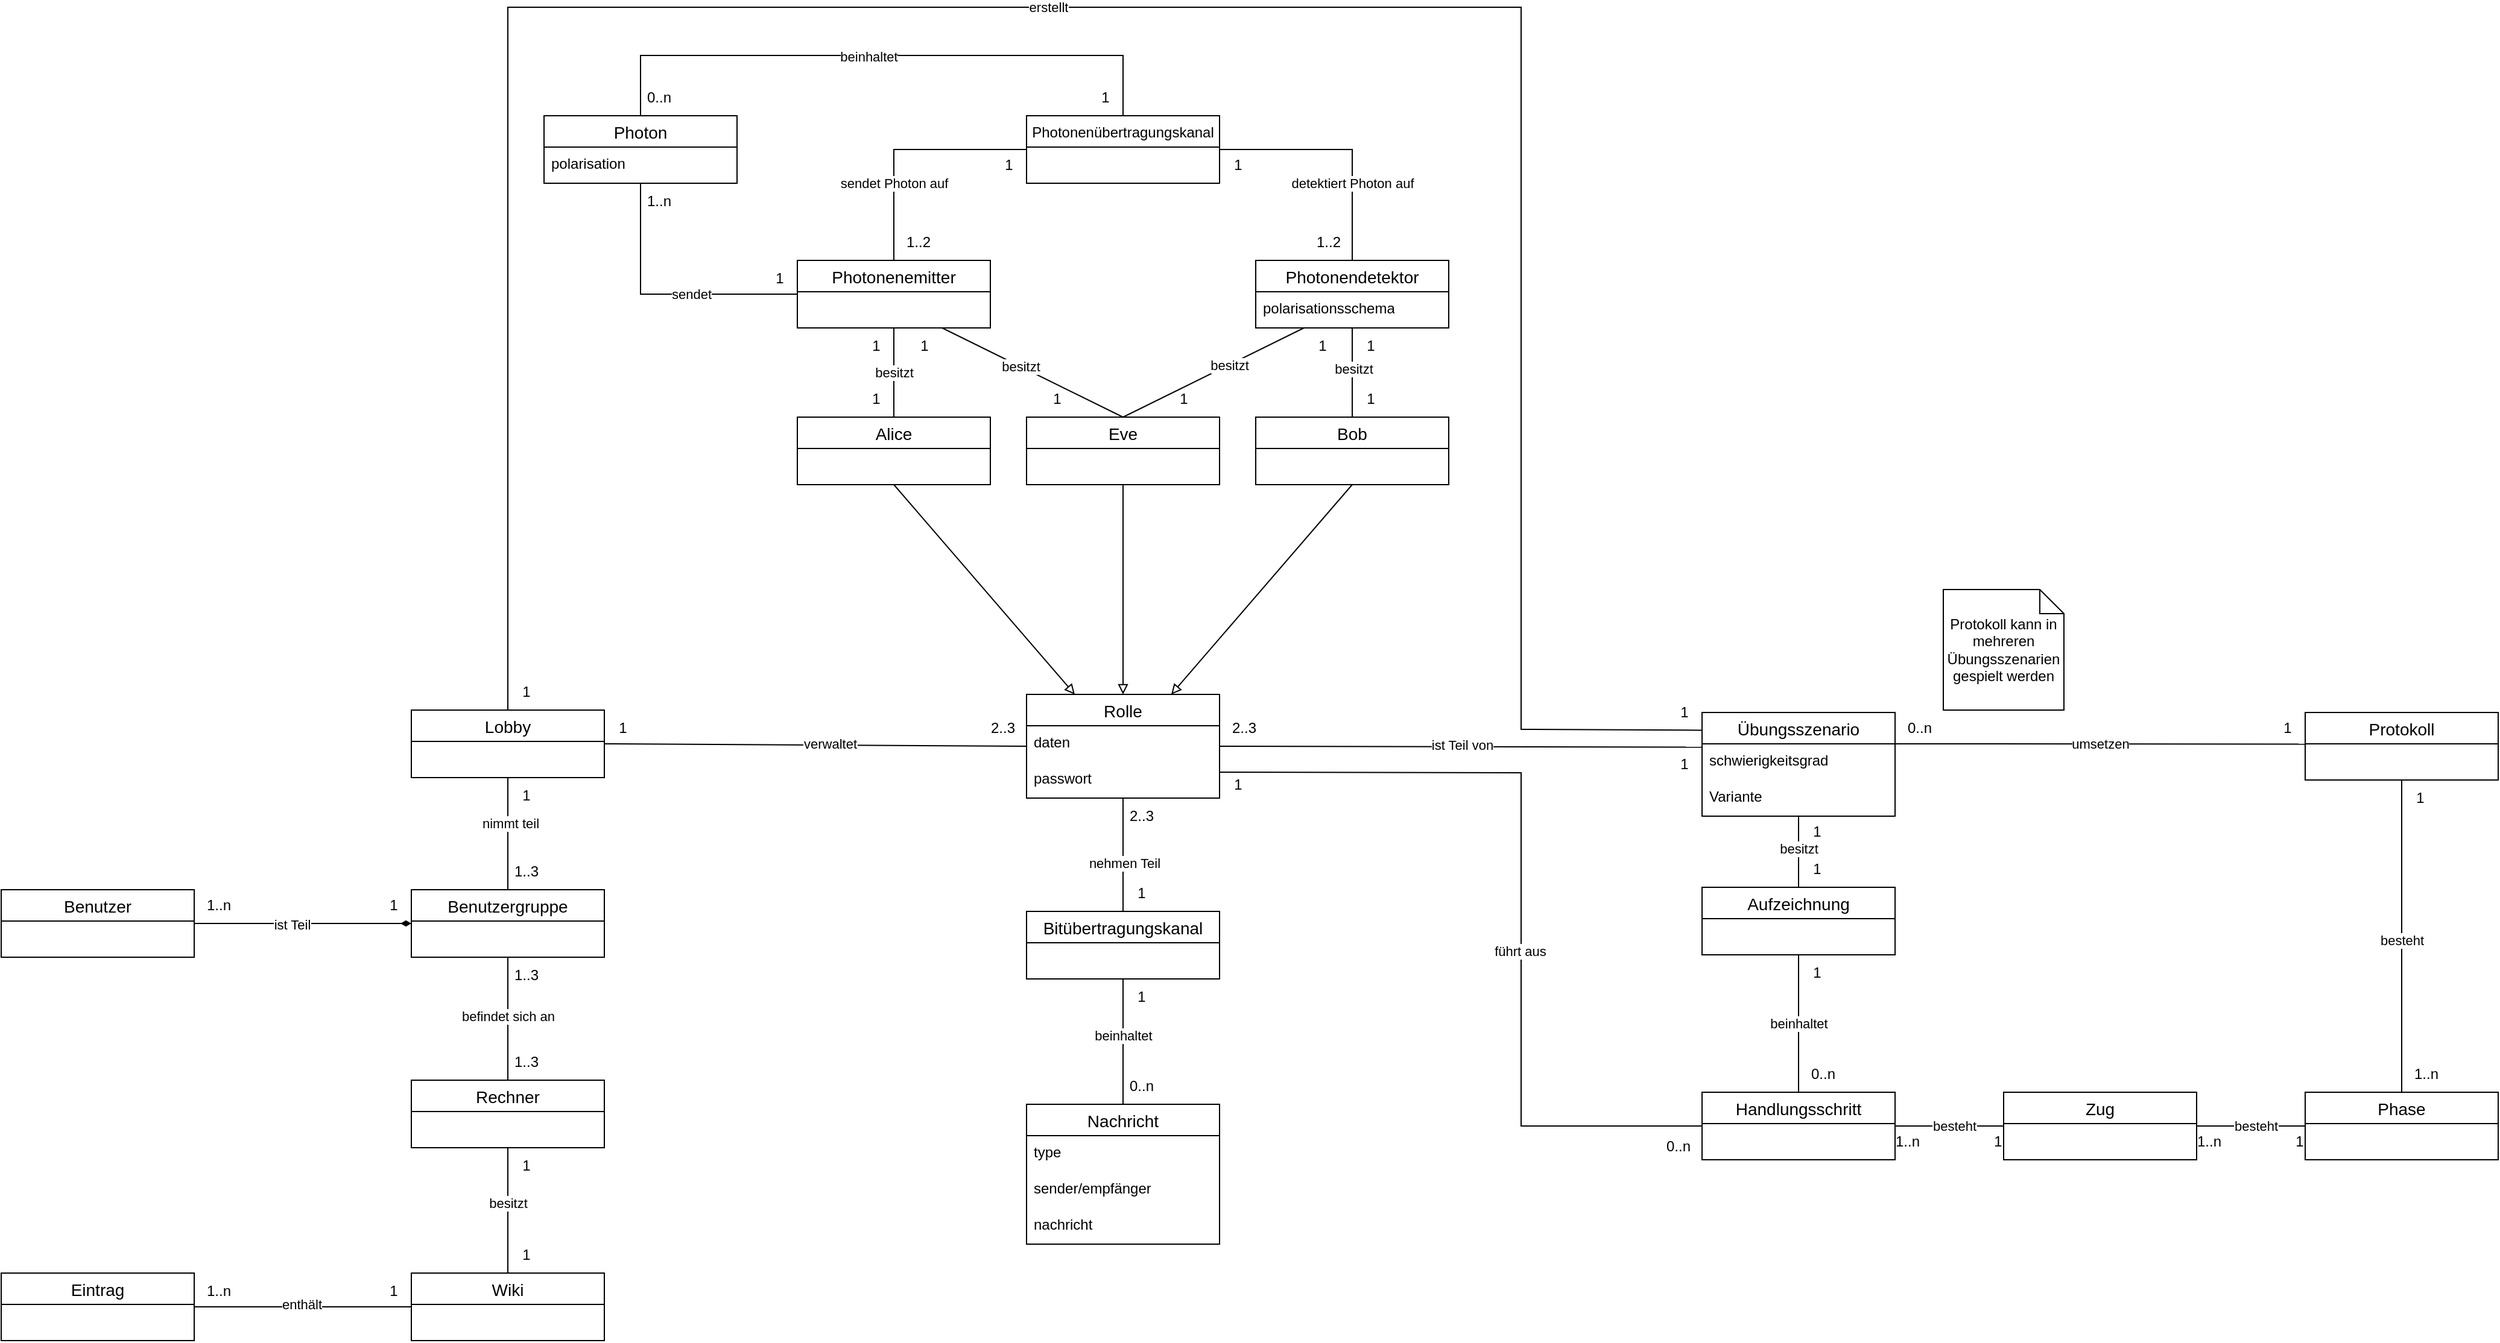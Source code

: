 <mxfile version="19.0.3" type="device"><diagram id="R2lEEEUBdFMjLlhIrx00" name="Page-1"><mxGraphModel dx="2881" dy="3424" grid="1" gridSize="10" guides="1" tooltips="1" connect="1" arrows="1" fold="1" page="1" pageScale="1" pageWidth="850" pageHeight="1100" math="0" shadow="0" extFonts="Permanent Marker^https://fonts.googleapis.com/css?family=Permanent+Marker"><root><mxCell id="0"/><mxCell id="1" parent="0"/><mxCell id="GPX1KlVqUzvG2VyEKRZV-11" value="Photonenübertragungskanal" style="swimlane;fontStyle=0;childLayout=stackLayout;horizontal=1;startSize=26;horizontalStack=0;resizeParent=1;resizeParentMax=0;resizeLast=0;collapsible=1;marginBottom=0;align=center;fontSize=12;" parent="1" vertex="1"><mxGeometry x="790" y="-1580" width="160" height="56" as="geometry"/></mxCell><mxCell id="GPX1KlVqUzvG2VyEKRZV-12" value="Photon" style="swimlane;fontStyle=0;childLayout=stackLayout;horizontal=1;startSize=26;horizontalStack=0;resizeParent=1;resizeParentMax=0;resizeLast=0;collapsible=1;marginBottom=0;align=center;fontSize=14;" parent="1" vertex="1"><mxGeometry x="390" y="-1580" width="160" height="56" as="geometry"/></mxCell><mxCell id="GPX1KlVqUzvG2VyEKRZV-13" value="polarisation" style="text;strokeColor=none;fillColor=none;spacingLeft=4;spacingRight=4;overflow=hidden;rotatable=0;points=[[0,0.5],[1,0.5]];portConstraint=eastwest;fontSize=12;whiteSpace=wrap;html=1;" parent="GPX1KlVqUzvG2VyEKRZV-12" vertex="1"><mxGeometry y="26" width="160" height="30" as="geometry"/></mxCell><mxCell id="GPX1KlVqUzvG2VyEKRZV-14" value="Photonendetektor" style="swimlane;fontStyle=0;childLayout=stackLayout;horizontal=1;startSize=26;horizontalStack=0;resizeParent=1;resizeParentMax=0;resizeLast=0;collapsible=1;marginBottom=0;align=center;fontSize=14;" parent="1" vertex="1"><mxGeometry x="980" y="-1460" width="160" height="56" as="geometry"/></mxCell><mxCell id="GPX1KlVqUzvG2VyEKRZV-15" value="polarisationsschema" style="text;strokeColor=none;fillColor=none;spacingLeft=4;spacingRight=4;overflow=hidden;rotatable=0;points=[[0,0.5],[1,0.5]];portConstraint=eastwest;fontSize=12;whiteSpace=wrap;html=1;" parent="GPX1KlVqUzvG2VyEKRZV-14" vertex="1"><mxGeometry y="26" width="160" height="30" as="geometry"/></mxCell><mxCell id="GPX1KlVqUzvG2VyEKRZV-16" value="Bitübertragungskanal" style="swimlane;fontStyle=0;childLayout=stackLayout;horizontal=1;startSize=26;horizontalStack=0;resizeParent=1;resizeParentMax=0;resizeLast=0;collapsible=1;marginBottom=0;align=center;fontSize=14;" parent="1" vertex="1"><mxGeometry x="790" y="-920" width="160" height="56" as="geometry"/></mxCell><mxCell id="GPX1KlVqUzvG2VyEKRZV-18" value="Photonenemitter" style="swimlane;fontStyle=0;childLayout=stackLayout;horizontal=1;startSize=26;horizontalStack=0;resizeParent=1;resizeParentMax=0;resizeLast=0;collapsible=1;marginBottom=0;align=center;fontSize=14;" parent="1" vertex="1"><mxGeometry x="600" y="-1460" width="160" height="56" as="geometry"/></mxCell><mxCell id="GPX1KlVqUzvG2VyEKRZV-24" value="Rolle" style="swimlane;fontStyle=0;childLayout=stackLayout;horizontal=1;startSize=26;horizontalStack=0;resizeParent=1;resizeParentMax=0;resizeLast=0;collapsible=1;marginBottom=0;align=center;fontSize=14;" parent="1" vertex="1"><mxGeometry x="790" y="-1100" width="160" height="86" as="geometry"/></mxCell><mxCell id="GPX1KlVqUzvG2VyEKRZV-25" value="daten" style="text;strokeColor=none;fillColor=none;spacingLeft=4;spacingRight=4;overflow=hidden;rotatable=0;points=[[0,0.5],[1,0.5]];portConstraint=eastwest;fontSize=12;whiteSpace=wrap;html=1;align=left;" parent="GPX1KlVqUzvG2VyEKRZV-24" vertex="1"><mxGeometry y="26" width="160" height="30" as="geometry"/></mxCell><mxCell id="GPX1KlVqUzvG2VyEKRZV-26" value="passwort" style="text;strokeColor=none;fillColor=none;spacingLeft=4;spacingRight=4;overflow=hidden;rotatable=0;points=[[0,0.5],[1,0.5]];portConstraint=eastwest;fontSize=12;whiteSpace=wrap;html=1;align=left;" parent="GPX1KlVqUzvG2VyEKRZV-24" vertex="1"><mxGeometry y="56" width="160" height="30" as="geometry"/></mxCell><mxCell id="GPX1KlVqUzvG2VyEKRZV-28" value="Bob" style="swimlane;fontStyle=0;childLayout=stackLayout;horizontal=1;startSize=26;horizontalStack=0;resizeParent=1;resizeParentMax=0;resizeLast=0;collapsible=1;marginBottom=0;align=center;fontSize=14;" parent="1" vertex="1"><mxGeometry x="980" y="-1330" width="160" height="56" as="geometry"/></mxCell><mxCell id="GPX1KlVqUzvG2VyEKRZV-29" value="Eve" style="swimlane;fontStyle=0;childLayout=stackLayout;horizontal=1;startSize=26;horizontalStack=0;resizeParent=1;resizeParentMax=0;resizeLast=0;collapsible=1;marginBottom=0;align=center;fontSize=14;" parent="1" vertex="1"><mxGeometry x="790" y="-1330" width="160" height="56" as="geometry"/></mxCell><mxCell id="GPX1KlVqUzvG2VyEKRZV-30" value="Alice" style="swimlane;fontStyle=0;childLayout=stackLayout;horizontal=1;startSize=26;horizontalStack=0;resizeParent=1;resizeParentMax=0;resizeLast=0;collapsible=1;marginBottom=0;align=center;fontSize=14;" parent="1" vertex="1"><mxGeometry x="600" y="-1330" width="160" height="56" as="geometry"/></mxCell><mxCell id="GPX1KlVqUzvG2VyEKRZV-35" value="" style="endArrow=block;html=1;rounded=0;exitX=0.5;exitY=1;exitDx=0;exitDy=0;endFill=0;entryX=0.25;entryY=0;entryDx=0;entryDy=0;" parent="1" source="GPX1KlVqUzvG2VyEKRZV-30" target="GPX1KlVqUzvG2VyEKRZV-24" edge="1"><mxGeometry width="50" height="50" relative="1" as="geometry"><mxPoint x="1120" y="-1180" as="sourcePoint"/><mxPoint x="1170" y="-1230" as="targetPoint"/></mxGeometry></mxCell><mxCell id="GPX1KlVqUzvG2VyEKRZV-37" value="" style="endArrow=block;html=1;rounded=0;exitX=0.5;exitY=1;exitDx=0;exitDy=0;endFill=0;entryX=0.5;entryY=0;entryDx=0;entryDy=0;" parent="1" source="GPX1KlVqUzvG2VyEKRZV-29" target="GPX1KlVqUzvG2VyEKRZV-24" edge="1"><mxGeometry width="50" height="50" relative="1" as="geometry"><mxPoint x="710" y="-1264" as="sourcePoint"/><mxPoint x="880" y="-1150" as="targetPoint"/></mxGeometry></mxCell><mxCell id="GPX1KlVqUzvG2VyEKRZV-38" value="" style="endArrow=block;html=1;rounded=0;exitX=0.5;exitY=1;exitDx=0;exitDy=0;endFill=0;entryX=0.75;entryY=0;entryDx=0;entryDy=0;" parent="1" source="GPX1KlVqUzvG2VyEKRZV-28" target="GPX1KlVqUzvG2VyEKRZV-24" edge="1"><mxGeometry width="50" height="50" relative="1" as="geometry"><mxPoint x="880" y="-1264" as="sourcePoint"/><mxPoint x="880" y="-1150" as="targetPoint"/></mxGeometry></mxCell><mxCell id="GPX1KlVqUzvG2VyEKRZV-39" value="besitzt" style="endArrow=none;html=1;rounded=0;exitX=0.5;exitY=0;exitDx=0;exitDy=0;entryX=0.5;entryY=1;entryDx=0;entryDy=0;" parent="1" source="GPX1KlVqUzvG2VyEKRZV-30" target="GPX1KlVqUzvG2VyEKRZV-18" edge="1"><mxGeometry width="50" height="50" relative="1" as="geometry"><mxPoint x="930" y="-1340" as="sourcePoint"/><mxPoint x="980" y="-1390" as="targetPoint"/></mxGeometry></mxCell><mxCell id="GPX1KlVqUzvG2VyEKRZV-40" value="" style="endArrow=none;html=1;rounded=0;exitX=0.5;exitY=0;exitDx=0;exitDy=0;entryX=0.75;entryY=1;entryDx=0;entryDy=0;" parent="1" source="GPX1KlVqUzvG2VyEKRZV-29" target="GPX1KlVqUzvG2VyEKRZV-18" edge="1"><mxGeometry width="50" height="50" relative="1" as="geometry"><mxPoint x="930" y="-1340" as="sourcePoint"/><mxPoint x="980" y="-1390" as="targetPoint"/></mxGeometry></mxCell><mxCell id="ksc56Fep-IioeLBklwjt-76" value="besitzt" style="edgeLabel;html=1;align=center;verticalAlign=middle;resizable=0;points=[];" parent="GPX1KlVqUzvG2VyEKRZV-40" vertex="1" connectable="0"><mxGeometry x="0.134" relative="1" as="geometry"><mxPoint as="offset"/></mxGeometry></mxCell><mxCell id="GPX1KlVqUzvG2VyEKRZV-41" value="" style="endArrow=none;html=1;rounded=0;exitX=0.5;exitY=0;exitDx=0;exitDy=0;entryX=0.25;entryY=1;entryDx=0;entryDy=0;" parent="1" source="GPX1KlVqUzvG2VyEKRZV-29" target="GPX1KlVqUzvG2VyEKRZV-14" edge="1"><mxGeometry width="50" height="50" relative="1" as="geometry"><mxPoint x="930" y="-1340" as="sourcePoint"/><mxPoint x="1020" y="-1370" as="targetPoint"/></mxGeometry></mxCell><mxCell id="ksc56Fep-IioeLBklwjt-77" value="besitzt" style="edgeLabel;html=1;align=center;verticalAlign=middle;resizable=0;points=[];" parent="GPX1KlVqUzvG2VyEKRZV-41" vertex="1" connectable="0"><mxGeometry x="0.165" relative="1" as="geometry"><mxPoint as="offset"/></mxGeometry></mxCell><mxCell id="GPX1KlVqUzvG2VyEKRZV-42" value="" style="endArrow=none;html=1;rounded=0;exitX=0.5;exitY=0;exitDx=0;exitDy=0;entryX=0.5;entryY=1;entryDx=0;entryDy=0;" parent="1" source="GPX1KlVqUzvG2VyEKRZV-28" target="GPX1KlVqUzvG2VyEKRZV-14" edge="1"><mxGeometry width="50" height="50" relative="1" as="geometry"><mxPoint x="1050" y="-1350" as="sourcePoint"/><mxPoint x="1080" y="-1380" as="targetPoint"/></mxGeometry></mxCell><mxCell id="ksc56Fep-IioeLBklwjt-78" value="besitzt" style="edgeLabel;html=1;align=center;verticalAlign=middle;resizable=0;points=[];" parent="GPX1KlVqUzvG2VyEKRZV-42" vertex="1" connectable="0"><mxGeometry x="0.095" y="-1" relative="1" as="geometry"><mxPoint as="offset"/></mxGeometry></mxCell><mxCell id="GPX1KlVqUzvG2VyEKRZV-43" value="Übungsszenario" style="swimlane;fontStyle=0;childLayout=stackLayout;horizontal=1;startSize=26;horizontalStack=0;resizeParent=1;resizeParentMax=0;resizeLast=0;collapsible=1;marginBottom=0;align=center;fontSize=14;" parent="1" vertex="1"><mxGeometry x="1350" y="-1085" width="160" height="86" as="geometry"/></mxCell><mxCell id="GPX1KlVqUzvG2VyEKRZV-44" value="schwierigkeitsgrad" style="text;strokeColor=none;fillColor=none;spacingLeft=4;spacingRight=4;overflow=hidden;rotatable=0;points=[[0,0.5],[1,0.5]];portConstraint=eastwest;fontSize=12;whiteSpace=wrap;html=1;" parent="GPX1KlVqUzvG2VyEKRZV-43" vertex="1"><mxGeometry y="26" width="160" height="30" as="geometry"/></mxCell><mxCell id="cgzdNqsMe_uLv-cMSdfN-3" value="Variante" style="text;strokeColor=none;fillColor=none;spacingLeft=4;spacingRight=4;overflow=hidden;rotatable=0;points=[[0,0.5],[1,0.5]];portConstraint=eastwest;fontSize=12;whiteSpace=wrap;html=1;" vertex="1" parent="GPX1KlVqUzvG2VyEKRZV-43"><mxGeometry y="56" width="160" height="30" as="geometry"/></mxCell><mxCell id="GPX1KlVqUzvG2VyEKRZV-45" value="" style="endArrow=none;html=1;rounded=0;exitX=1;exitY=0.5;exitDx=0;exitDy=0;entryX=1.007;entryY=0.027;entryDx=0;entryDy=0;entryPerimeter=0;" parent="1" source="GPX1KlVqUzvG2VyEKRZV-24" target="ksc56Fep-IioeLBklwjt-42" edge="1"><mxGeometry width="50" height="50" relative="1" as="geometry"><mxPoint x="1010" y="-1080" as="sourcePoint"/><mxPoint x="1310" y="-1050" as="targetPoint"/></mxGeometry></mxCell><mxCell id="GPX1KlVqUzvG2VyEKRZV-125" value="ist Teil von" style="edgeLabel;html=1;align=center;verticalAlign=middle;resizable=0;points=[];" parent="GPX1KlVqUzvG2VyEKRZV-45" vertex="1" connectable="0"><mxGeometry x="-0.032" relative="1" as="geometry"><mxPoint x="7" y="-2" as="offset"/></mxGeometry></mxCell><mxCell id="GPX1KlVqUzvG2VyEKRZV-50" value="" style="endArrow=none;html=1;rounded=0;exitX=0.5;exitY=0;exitDx=0;exitDy=0;entryX=0;entryY=0.5;entryDx=0;entryDy=0;" parent="1" source="GPX1KlVqUzvG2VyEKRZV-18" target="GPX1KlVqUzvG2VyEKRZV-11" edge="1"><mxGeometry width="50" height="50" relative="1" as="geometry"><mxPoint x="990" y="-1360" as="sourcePoint"/><mxPoint x="1040" y="-1410" as="targetPoint"/><Array as="points"><mxPoint x="680" y="-1552"/></Array></mxGeometry></mxCell><mxCell id="GPX1KlVqUzvG2VyEKRZV-116" value="sendet Photon auf" style="edgeLabel;html=1;align=center;verticalAlign=middle;resizable=0;points=[];" parent="GPX1KlVqUzvG2VyEKRZV-50" vertex="1" connectable="0"><mxGeometry x="-0.198" y="1" relative="1" as="geometry"><mxPoint x="1" y="17" as="offset"/></mxGeometry></mxCell><mxCell id="GPX1KlVqUzvG2VyEKRZV-51" value="" style="endArrow=none;html=1;rounded=0;exitX=0.5;exitY=0;exitDx=0;exitDy=0;entryX=1;entryY=0.5;entryDx=0;entryDy=0;" parent="1" source="GPX1KlVqUzvG2VyEKRZV-14" target="GPX1KlVqUzvG2VyEKRZV-11" edge="1"><mxGeometry width="50" height="50" relative="1" as="geometry"><mxPoint x="990" y="-1360" as="sourcePoint"/><mxPoint x="1040" y="-1410" as="targetPoint"/><Array as="points"><mxPoint x="1060" y="-1552"/></Array></mxGeometry></mxCell><mxCell id="GPX1KlVqUzvG2VyEKRZV-117" value="detektiert Photon&amp;nbsp;auf" style="edgeLabel;html=1;align=center;verticalAlign=middle;resizable=0;points=[];" parent="GPX1KlVqUzvG2VyEKRZV-51" vertex="1" connectable="0"><mxGeometry x="-0.366" y="1" relative="1" as="geometry"><mxPoint x="1" as="offset"/></mxGeometry></mxCell><mxCell id="GPX1KlVqUzvG2VyEKRZV-52" value="" style="endArrow=none;html=1;rounded=0;exitX=0;exitY=0.5;exitDx=0;exitDy=0;entryX=0.5;entryY=1;entryDx=0;entryDy=0;" parent="1" source="GPX1KlVqUzvG2VyEKRZV-18" target="GPX1KlVqUzvG2VyEKRZV-12" edge="1"><mxGeometry width="50" height="50" relative="1" as="geometry"><mxPoint x="990" y="-1570" as="sourcePoint"/><mxPoint x="1040" y="-1620" as="targetPoint"/><Array as="points"><mxPoint x="470" y="-1432"/></Array></mxGeometry></mxCell><mxCell id="GPX1KlVqUzvG2VyEKRZV-124" value="sendet" style="edgeLabel;html=1;align=center;verticalAlign=middle;resizable=0;points=[];" parent="GPX1KlVqUzvG2VyEKRZV-52" vertex="1" connectable="0"><mxGeometry x="-0.207" relative="1" as="geometry"><mxPoint as="offset"/></mxGeometry></mxCell><mxCell id="GPX1KlVqUzvG2VyEKRZV-53" value="" style="endArrow=none;html=1;rounded=0;exitX=0.5;exitY=0;exitDx=0;exitDy=0;entryX=0.5;entryY=1;entryDx=0;entryDy=0;" parent="1" source="GPX1KlVqUzvG2VyEKRZV-16" target="GPX1KlVqUzvG2VyEKRZV-24" edge="1"><mxGeometry width="50" height="50" relative="1" as="geometry"><mxPoint x="1040" y="-1030" as="sourcePoint"/><mxPoint x="890" y="-980" as="targetPoint"/></mxGeometry></mxCell><mxCell id="GPX1KlVqUzvG2VyEKRZV-99" value="nehmen Teil" style="edgeLabel;html=1;align=center;verticalAlign=middle;resizable=0;points=[];" parent="GPX1KlVqUzvG2VyEKRZV-53" vertex="1" connectable="0"><mxGeometry x="-0.14" y="-1" relative="1" as="geometry"><mxPoint as="offset"/></mxGeometry></mxCell><mxCell id="GPX1KlVqUzvG2VyEKRZV-54" value="Nachricht" style="swimlane;fontStyle=0;childLayout=stackLayout;horizontal=1;startSize=26;horizontalStack=0;resizeParent=1;resizeParentMax=0;resizeLast=0;collapsible=1;marginBottom=0;align=center;fontSize=14;" parent="1" vertex="1"><mxGeometry x="790" y="-760" width="160" height="116" as="geometry"/></mxCell><mxCell id="GPX1KlVqUzvG2VyEKRZV-85" value="type" style="text;strokeColor=none;fillColor=none;spacingLeft=4;spacingRight=4;overflow=hidden;rotatable=0;points=[[0,0.5],[1,0.5]];portConstraint=eastwest;fontSize=12;whiteSpace=wrap;html=1;align=left;" parent="GPX1KlVqUzvG2VyEKRZV-54" vertex="1"><mxGeometry y="26" width="160" height="30" as="geometry"/></mxCell><mxCell id="GPX1KlVqUzvG2VyEKRZV-107" value="sender/empfänger" style="text;strokeColor=none;fillColor=none;spacingLeft=4;spacingRight=4;overflow=hidden;rotatable=0;points=[[0,0.5],[1,0.5]];portConstraint=eastwest;fontSize=12;whiteSpace=wrap;html=1;align=left;" parent="GPX1KlVqUzvG2VyEKRZV-54" vertex="1"><mxGeometry y="56" width="160" height="30" as="geometry"/></mxCell><mxCell id="GPX1KlVqUzvG2VyEKRZV-86" value="nachricht" style="text;strokeColor=none;fillColor=none;spacingLeft=4;spacingRight=4;overflow=hidden;rotatable=0;points=[[0,0.5],[1,0.5]];portConstraint=eastwest;fontSize=12;whiteSpace=wrap;html=1;align=left;" parent="GPX1KlVqUzvG2VyEKRZV-54" vertex="1"><mxGeometry y="86" width="160" height="30" as="geometry"/></mxCell><mxCell id="GPX1KlVqUzvG2VyEKRZV-55" value="" style="endArrow=none;html=1;rounded=0;exitX=0.5;exitY=0;exitDx=0;exitDy=0;entryX=0.5;entryY=1;entryDx=0;entryDy=0;" parent="1" source="GPX1KlVqUzvG2VyEKRZV-54" target="GPX1KlVqUzvG2VyEKRZV-16" edge="1"><mxGeometry width="50" height="50" relative="1" as="geometry"><mxPoint x="1020" y="-1000" as="sourcePoint"/><mxPoint x="1070" y="-1050" as="targetPoint"/></mxGeometry></mxCell><mxCell id="GPX1KlVqUzvG2VyEKRZV-104" value="beinhaltet" style="edgeLabel;html=1;align=center;verticalAlign=middle;resizable=0;points=[];" parent="GPX1KlVqUzvG2VyEKRZV-55" vertex="1" connectable="0"><mxGeometry x="0.096" y="1" relative="1" as="geometry"><mxPoint x="1" as="offset"/></mxGeometry></mxCell><mxCell id="GPX1KlVqUzvG2VyEKRZV-56" value="Rechner" style="swimlane;fontStyle=0;childLayout=stackLayout;horizontal=1;startSize=26;horizontalStack=0;resizeParent=1;resizeParentMax=0;resizeLast=0;collapsible=1;marginBottom=0;align=center;fontSize=14;" parent="1" vertex="1"><mxGeometry x="280" y="-780" width="160" height="56" as="geometry"/></mxCell><mxCell id="GPX1KlVqUzvG2VyEKRZV-57" value="" style="endArrow=none;html=1;rounded=0;exitX=0.5;exitY=0;exitDx=0;exitDy=0;entryX=0.5;entryY=1;entryDx=0;entryDy=0;" parent="1" source="GPX1KlVqUzvG2VyEKRZV-56" target="ksc56Fep-IioeLBklwjt-12" edge="1"><mxGeometry width="50" height="50" relative="1" as="geometry"><mxPoint x="710" y="-1080" as="sourcePoint"/><mxPoint x="570" y="-1061" as="targetPoint"/></mxGeometry></mxCell><mxCell id="GPX1KlVqUzvG2VyEKRZV-90" value="befindet sich an" style="edgeLabel;html=1;align=center;verticalAlign=middle;resizable=0;points=[];" parent="GPX1KlVqUzvG2VyEKRZV-57" vertex="1" connectable="0"><mxGeometry x="-0.306" y="-2" relative="1" as="geometry"><mxPoint x="-2" y="-18" as="offset"/></mxGeometry></mxCell><mxCell id="GPX1KlVqUzvG2VyEKRZV-58" value="Wiki" style="swimlane;fontStyle=0;childLayout=stackLayout;horizontal=1;startSize=26;horizontalStack=0;resizeParent=1;resizeParentMax=0;resizeLast=0;collapsible=1;marginBottom=0;align=center;fontSize=14;" parent="1" vertex="1"><mxGeometry x="280" y="-620" width="160" height="56" as="geometry"/></mxCell><mxCell id="GPX1KlVqUzvG2VyEKRZV-59" value="" style="endArrow=none;html=1;rounded=0;exitX=0.5;exitY=0;exitDx=0;exitDy=0;entryX=0.5;entryY=1;entryDx=0;entryDy=0;" parent="1" source="GPX1KlVqUzvG2VyEKRZV-58" target="GPX1KlVqUzvG2VyEKRZV-56" edge="1"><mxGeometry width="50" height="50" relative="1" as="geometry"><mxPoint x="710" y="-630" as="sourcePoint"/><mxPoint x="760" y="-680" as="targetPoint"/></mxGeometry></mxCell><mxCell id="GPX1KlVqUzvG2VyEKRZV-93" value="besitzt" style="edgeLabel;html=1;align=center;verticalAlign=middle;resizable=0;points=[];" parent="GPX1KlVqUzvG2VyEKRZV-59" vertex="1" connectable="0"><mxGeometry x="0.115" y="-1" relative="1" as="geometry"><mxPoint x="-1" as="offset"/></mxGeometry></mxCell><mxCell id="GPX1KlVqUzvG2VyEKRZV-60" value="Eintrag" style="swimlane;fontStyle=0;childLayout=stackLayout;horizontal=1;startSize=26;horizontalStack=0;resizeParent=1;resizeParentMax=0;resizeLast=0;collapsible=1;marginBottom=0;align=center;fontSize=14;" parent="1" vertex="1"><mxGeometry x="-60" y="-620" width="160" height="56" as="geometry"/></mxCell><mxCell id="GPX1KlVqUzvG2VyEKRZV-61" value="" style="endArrow=none;html=1;rounded=0;exitX=1;exitY=0.5;exitDx=0;exitDy=0;entryX=0;entryY=0.5;entryDx=0;entryDy=0;" parent="1" source="GPX1KlVqUzvG2VyEKRZV-60" target="GPX1KlVqUzvG2VyEKRZV-58" edge="1"><mxGeometry width="50" height="50" relative="1" as="geometry"><mxPoint x="710" y="-770" as="sourcePoint"/><mxPoint x="760" y="-820" as="targetPoint"/></mxGeometry></mxCell><mxCell id="GPX1KlVqUzvG2VyEKRZV-96" value="enthält" style="edgeLabel;html=1;align=center;verticalAlign=middle;resizable=0;points=[];" parent="GPX1KlVqUzvG2VyEKRZV-61" vertex="1" connectable="0"><mxGeometry x="-0.125" y="2" relative="1" as="geometry"><mxPoint x="10" as="offset"/></mxGeometry></mxCell><mxCell id="GPX1KlVqUzvG2VyEKRZV-62" value="Handlungsschritt" style="swimlane;fontStyle=0;childLayout=stackLayout;horizontal=1;startSize=26;horizontalStack=0;resizeParent=1;resizeParentMax=0;resizeLast=0;collapsible=1;marginBottom=0;align=center;fontSize=14;" parent="1" vertex="1"><mxGeometry x="1350" y="-770" width="160" height="56" as="geometry"/></mxCell><mxCell id="GPX1KlVqUzvG2VyEKRZV-63" value="Phase" style="swimlane;fontStyle=0;childLayout=stackLayout;horizontal=1;startSize=26;horizontalStack=0;resizeParent=1;resizeParentMax=0;resizeLast=0;collapsible=1;marginBottom=0;align=center;fontSize=14;" parent="1" vertex="1"><mxGeometry x="1850" y="-770" width="160" height="56" as="geometry"/></mxCell><mxCell id="GPX1KlVqUzvG2VyEKRZV-64" value="" style="endArrow=none;html=1;rounded=0;entryX=0;entryY=0.5;entryDx=0;entryDy=0;exitX=1;exitY=0.5;exitDx=0;exitDy=0;" parent="1" source="-kzUQ8mjugvhLdc6v-UZ-4" target="GPX1KlVqUzvG2VyEKRZV-63" edge="1"><mxGeometry width="50" height="50" relative="1" as="geometry"><mxPoint x="1650" y="-752" as="sourcePoint"/><mxPoint x="1620" y="-890" as="targetPoint"/></mxGeometry></mxCell><mxCell id="GPX1KlVqUzvG2VyEKRZV-156" value="besteht" style="edgeLabel;html=1;align=center;verticalAlign=middle;resizable=0;points=[];" parent="GPX1KlVqUzvG2VyEKRZV-64" vertex="1" connectable="0"><mxGeometry x="-0.137" relative="1" as="geometry"><mxPoint x="10" as="offset"/></mxGeometry></mxCell><mxCell id="GPX1KlVqUzvG2VyEKRZV-65" value="" style="endArrow=none;html=1;rounded=0;exitX=0;exitY=0.5;exitDx=0;exitDy=0;entryX=1;entryY=0.75;entryDx=0;entryDy=0;" parent="1" source="GPX1KlVqUzvG2VyEKRZV-62" target="GPX1KlVqUzvG2VyEKRZV-24" edge="1"><mxGeometry width="50" height="50" relative="1" as="geometry"><mxPoint x="1640" y="-760" as="sourcePoint"/><mxPoint x="1260" y="-980" as="targetPoint"/><Array as="points"><mxPoint x="1200" y="-742"/><mxPoint x="1200" y="-990"/><mxPoint x="1200" y="-1035"/></Array></mxGeometry></mxCell><mxCell id="GPX1KlVqUzvG2VyEKRZV-153" value="führt aus" style="edgeLabel;html=1;align=center;verticalAlign=middle;resizable=0;points=[];" parent="GPX1KlVqUzvG2VyEKRZV-65" vertex="1" connectable="0"><mxGeometry x="-0.147" y="1" relative="1" as="geometry"><mxPoint as="offset"/></mxGeometry></mxCell><mxCell id="GPX1KlVqUzvG2VyEKRZV-68" value="" style="endArrow=none;html=1;rounded=0;exitX=0.5;exitY=0;exitDx=0;exitDy=0;entryX=0.5;entryY=1;entryDx=0;entryDy=0;" parent="1" source="GPX1KlVqUzvG2VyEKRZV-63" target="GPX1KlVqUzvG2VyEKRZV-69" edge="1"><mxGeometry width="50" height="50" relative="1" as="geometry"><mxPoint x="1759.42" y="-430" as="sourcePoint"/><mxPoint x="1809.42" y="-1050" as="targetPoint"/><Array as="points"/></mxGeometry></mxCell><mxCell id="GPX1KlVqUzvG2VyEKRZV-144" value="besteht" style="edgeLabel;html=1;align=center;verticalAlign=middle;resizable=0;points=[];" parent="GPX1KlVqUzvG2VyEKRZV-68" vertex="1" connectable="0"><mxGeometry x="0.132" relative="1" as="geometry"><mxPoint y="20" as="offset"/></mxGeometry></mxCell><mxCell id="GPX1KlVqUzvG2VyEKRZV-69" value="Protokoll" style="swimlane;fontStyle=0;childLayout=stackLayout;horizontal=1;startSize=26;horizontalStack=0;resizeParent=1;resizeParentMax=0;resizeLast=0;collapsible=1;marginBottom=0;align=center;fontSize=14;" parent="1" vertex="1"><mxGeometry x="1850" y="-1085" width="160" height="56" as="geometry"/></mxCell><mxCell id="GPX1KlVqUzvG2VyEKRZV-71" value="Aufzeichnung" style="swimlane;fontStyle=0;childLayout=stackLayout;horizontal=1;startSize=26;horizontalStack=0;resizeParent=1;resizeParentMax=0;resizeLast=0;collapsible=1;marginBottom=0;align=center;fontSize=14;" parent="1" vertex="1"><mxGeometry x="1350" y="-940" width="160" height="56" as="geometry"/></mxCell><mxCell id="GPX1KlVqUzvG2VyEKRZV-77" value="beinhaltet" style="endArrow=none;html=1;rounded=0;exitX=0.5;exitY=0;exitDx=0;exitDy=0;entryX=0.5;entryY=1;entryDx=0;entryDy=0;" parent="1" source="GPX1KlVqUzvG2VyEKRZV-62" target="GPX1KlVqUzvG2VyEKRZV-71" edge="1"><mxGeometry width="50" height="50" relative="1" as="geometry"><mxPoint x="1490" y="-910" as="sourcePoint"/><mxPoint x="1540" y="-960" as="targetPoint"/></mxGeometry></mxCell><mxCell id="GPX1KlVqUzvG2VyEKRZV-78" value="" style="endArrow=none;html=1;rounded=0;exitX=0.5;exitY=0;exitDx=0;exitDy=0;entryX=0.5;entryY=1;entryDx=0;entryDy=0;" parent="1" source="GPX1KlVqUzvG2VyEKRZV-71" target="GPX1KlVqUzvG2VyEKRZV-43" edge="1"><mxGeometry width="50" height="50" relative="1" as="geometry"><mxPoint x="1490" y="-910" as="sourcePoint"/><mxPoint x="1440" y="-1000" as="targetPoint"/></mxGeometry></mxCell><mxCell id="GPX1KlVqUzvG2VyEKRZV-145" value="besitzt" style="edgeLabel;html=1;align=center;verticalAlign=middle;resizable=0;points=[];" parent="GPX1KlVqUzvG2VyEKRZV-78" vertex="1" connectable="0"><mxGeometry x="0.098" y="-2" relative="1" as="geometry"><mxPoint x="-2" as="offset"/></mxGeometry></mxCell><mxCell id="GPX1KlVqUzvG2VyEKRZV-79" value="umsetzen" style="endArrow=none;html=1;rounded=0;entryX=1;entryY=0.941;entryDx=0;entryDy=0;exitX=-0.005;exitY=0.933;exitDx=0;exitDy=0;exitPerimeter=0;entryPerimeter=0;" parent="1" source="ksc56Fep-IioeLBklwjt-49" target="ksc56Fep-IioeLBklwjt-50" edge="1"><mxGeometry width="50" height="50" relative="1" as="geometry"><mxPoint x="1550" y="-1060" as="sourcePoint"/><mxPoint x="1060" y="-1230" as="targetPoint"/></mxGeometry></mxCell><mxCell id="GPX1KlVqUzvG2VyEKRZV-129" value="" style="endArrow=none;html=1;rounded=0;exitX=0.5;exitY=0;exitDx=0;exitDy=0;entryX=0.99;entryY=0.99;entryDx=0;entryDy=0;entryPerimeter=0;" parent="1" source="ksc56Fep-IioeLBklwjt-1" target="ksc56Fep-IioeLBklwjt-33" edge="1"><mxGeometry width="50" height="50" relative="1" as="geometry"><mxPoint x="570" y="-1117" as="sourcePoint"/><mxPoint x="1280" y="-1110" as="targetPoint"/><Array as="points"><mxPoint x="360" y="-1180"/><mxPoint x="360" y="-1670"/><mxPoint x="1200" y="-1670"/><mxPoint x="1200" y="-1071"/></Array></mxGeometry></mxCell><mxCell id="ksc56Fep-IioeLBklwjt-31" value="erstellt" style="edgeLabel;html=1;align=center;verticalAlign=middle;resizable=0;points=[];" parent="GPX1KlVqUzvG2VyEKRZV-129" vertex="1" connectable="0"><mxGeometry x="-0.051" relative="1" as="geometry"><mxPoint as="offset"/></mxGeometry></mxCell><mxCell id="-kzUQ8mjugvhLdc6v-UZ-1" value="1" style="text;html=1;align=center;verticalAlign=middle;resizable=0;points=[];autosize=1;strokeColor=none;fillColor=none;" parent="1" vertex="1"><mxGeometry x="440" y="-1087" width="30" height="30" as="geometry"/></mxCell><mxCell id="-kzUQ8mjugvhLdc6v-UZ-3" value="1..3" style="text;html=1;align=center;verticalAlign=middle;resizable=0;points=[];autosize=1;strokeColor=none;fillColor=none;" parent="1" vertex="1"><mxGeometry x="355" y="-968" width="40" height="30" as="geometry"/></mxCell><mxCell id="-kzUQ8mjugvhLdc6v-UZ-4" value="Zug" style="swimlane;fontStyle=0;childLayout=stackLayout;horizontal=1;startSize=26;horizontalStack=0;resizeParent=1;resizeParentMax=0;resizeLast=0;collapsible=1;marginBottom=0;align=center;fontSize=14;" parent="1" vertex="1"><mxGeometry x="1600" y="-770" width="160" height="56" as="geometry"/></mxCell><mxCell id="-kzUQ8mjugvhLdc6v-UZ-5" value="" style="endArrow=none;html=1;rounded=0;entryX=0;entryY=0.5;entryDx=0;entryDy=0;exitX=1;exitY=0.5;exitDx=0;exitDy=0;" parent="1" source="GPX1KlVqUzvG2VyEKRZV-62" target="-kzUQ8mjugvhLdc6v-UZ-4" edge="1"><mxGeometry width="50" height="50" relative="1" as="geometry"><mxPoint x="1480" y="-700" as="sourcePoint"/><mxPoint x="1560" y="-700" as="targetPoint"/></mxGeometry></mxCell><mxCell id="-kzUQ8mjugvhLdc6v-UZ-6" value="besteht" style="edgeLabel;html=1;align=center;verticalAlign=middle;resizable=0;points=[];" parent="-kzUQ8mjugvhLdc6v-UZ-5" vertex="1" connectable="0"><mxGeometry x="-0.137" relative="1" as="geometry"><mxPoint x="10" as="offset"/></mxGeometry></mxCell><mxCell id="ksc56Fep-IioeLBklwjt-1" value="Lobby" style="swimlane;fontStyle=0;childLayout=stackLayout;horizontal=1;startSize=26;horizontalStack=0;resizeParent=1;resizeParentMax=0;resizeLast=0;collapsible=1;marginBottom=0;align=center;fontSize=14;" parent="1" vertex="1"><mxGeometry x="280" y="-1087" width="160" height="56" as="geometry"/></mxCell><mxCell id="ksc56Fep-IioeLBklwjt-4" value="Protokoll kann in mehreren Übungsszenarien gespielt werden" style="shape=note;size=20;whiteSpace=wrap;html=1;" parent="1" vertex="1"><mxGeometry x="1550" y="-1187" width="100" height="100" as="geometry"/></mxCell><mxCell id="ksc56Fep-IioeLBklwjt-12" value="Benutzergruppe" style="swimlane;fontStyle=0;childLayout=stackLayout;horizontal=1;startSize=26;horizontalStack=0;resizeParent=1;resizeParentMax=0;resizeLast=0;collapsible=1;marginBottom=0;align=center;fontSize=14;" parent="1" vertex="1"><mxGeometry x="280" y="-938" width="160" height="56" as="geometry"/></mxCell><mxCell id="ksc56Fep-IioeLBklwjt-13" value="Benutzer" style="swimlane;fontStyle=0;childLayout=stackLayout;horizontal=1;startSize=26;horizontalStack=0;resizeParent=1;resizeParentMax=0;resizeLast=0;collapsible=1;marginBottom=0;align=center;fontSize=14;" parent="1" vertex="1"><mxGeometry x="-60" y="-938" width="160" height="56" as="geometry"/></mxCell><mxCell id="ksc56Fep-IioeLBklwjt-14" value="" style="endArrow=none;html=1;rounded=0;entryX=1;entryY=0.5;entryDx=0;entryDy=0;exitX=0;exitY=0.5;exitDx=0;exitDy=0;endFill=0;startArrow=diamondThin;startFill=1;" parent="1" source="ksc56Fep-IioeLBklwjt-12" target="ksc56Fep-IioeLBklwjt-13" edge="1"><mxGeometry width="50" height="50" relative="1" as="geometry"><mxPoint x="250" y="-1010" as="sourcePoint"/><mxPoint x="300" y="-1060" as="targetPoint"/></mxGeometry></mxCell><mxCell id="ksc56Fep-IioeLBklwjt-15" value="ist Teil" style="edgeLabel;html=1;align=center;verticalAlign=middle;resizable=0;points=[];" parent="ksc56Fep-IioeLBklwjt-14" vertex="1" connectable="0"><mxGeometry x="0.101" y="1" relative="1" as="geometry"><mxPoint as="offset"/></mxGeometry></mxCell><mxCell id="ksc56Fep-IioeLBklwjt-16" value="" style="endArrow=none;html=1;rounded=0;exitX=0.5;exitY=1;exitDx=0;exitDy=0;entryX=0.5;entryY=0;entryDx=0;entryDy=0;" parent="1" source="ksc56Fep-IioeLBklwjt-1" target="ksc56Fep-IioeLBklwjt-12" edge="1"><mxGeometry width="50" height="50" relative="1" as="geometry"><mxPoint x="450" y="-1090" as="sourcePoint"/><mxPoint x="500" y="-1140" as="targetPoint"/></mxGeometry></mxCell><mxCell id="ksc56Fep-IioeLBklwjt-21" value="nimmt teil" style="edgeLabel;html=1;align=center;verticalAlign=middle;resizable=0;points=[];" parent="ksc56Fep-IioeLBklwjt-16" vertex="1" connectable="0"><mxGeometry x="-0.179" y="2" relative="1" as="geometry"><mxPoint as="offset"/></mxGeometry></mxCell><mxCell id="ksc56Fep-IioeLBklwjt-17" value="" style="endArrow=none;html=1;rounded=0;exitX=1;exitY=0.5;exitDx=0;exitDy=0;entryX=0;entryY=0.5;entryDx=0;entryDy=0;" parent="1" source="ksc56Fep-IioeLBklwjt-1" target="GPX1KlVqUzvG2VyEKRZV-24" edge="1"><mxGeometry width="50" height="50" relative="1" as="geometry"><mxPoint x="730" y="-1110" as="sourcePoint"/><mxPoint x="730" y="-1010" as="targetPoint"/></mxGeometry></mxCell><mxCell id="ksc56Fep-IioeLBklwjt-19" value="verwaltet" style="edgeLabel;html=1;align=center;verticalAlign=middle;resizable=0;points=[];" parent="ksc56Fep-IioeLBklwjt-17" vertex="1" connectable="0"><mxGeometry x="0.069" y="1" relative="1" as="geometry"><mxPoint as="offset"/></mxGeometry></mxCell><mxCell id="ksc56Fep-IioeLBklwjt-20" value="2..3" style="text;html=1;align=center;verticalAlign=middle;resizable=0;points=[];autosize=1;strokeColor=none;fillColor=none;" parent="1" vertex="1"><mxGeometry x="750" y="-1087" width="40" height="30" as="geometry"/></mxCell><mxCell id="ksc56Fep-IioeLBklwjt-22" value="1" style="text;html=1;align=center;verticalAlign=middle;resizable=0;points=[];autosize=1;strokeColor=none;fillColor=none;" parent="1" vertex="1"><mxGeometry x="360" y="-1031" width="30" height="30" as="geometry"/></mxCell><mxCell id="ksc56Fep-IioeLBklwjt-23" value="1..n" style="text;html=1;align=center;verticalAlign=middle;resizable=0;points=[];autosize=1;strokeColor=none;fillColor=none;" parent="1" vertex="1"><mxGeometry x="100" y="-940" width="40" height="30" as="geometry"/></mxCell><mxCell id="ksc56Fep-IioeLBklwjt-24" value="1" style="text;html=1;align=center;verticalAlign=middle;resizable=0;points=[];autosize=1;strokeColor=none;fillColor=none;" parent="1" vertex="1"><mxGeometry x="250" y="-940" width="30" height="30" as="geometry"/></mxCell><mxCell id="ksc56Fep-IioeLBklwjt-25" value="1..3" style="text;html=1;align=center;verticalAlign=middle;resizable=0;points=[];autosize=1;strokeColor=none;fillColor=none;" parent="1" vertex="1"><mxGeometry x="355" y="-877" width="40" height="20" as="geometry"/></mxCell><mxCell id="ksc56Fep-IioeLBklwjt-26" value="1..3" style="text;html=1;align=center;verticalAlign=middle;resizable=0;points=[];autosize=1;strokeColor=none;fillColor=none;" parent="1" vertex="1"><mxGeometry x="355" y="-805" width="40" height="20" as="geometry"/></mxCell><mxCell id="ksc56Fep-IioeLBklwjt-27" value="1" style="text;html=1;align=center;verticalAlign=middle;resizable=0;points=[];autosize=1;strokeColor=none;fillColor=none;" parent="1" vertex="1"><mxGeometry x="360" y="-724" width="30" height="30" as="geometry"/></mxCell><mxCell id="ksc56Fep-IioeLBklwjt-28" value="1" style="text;html=1;align=center;verticalAlign=middle;resizable=0;points=[];autosize=1;strokeColor=none;fillColor=none;" parent="1" vertex="1"><mxGeometry x="360" y="-650" width="30" height="30" as="geometry"/></mxCell><mxCell id="ksc56Fep-IioeLBklwjt-29" value="1" style="text;html=1;align=center;verticalAlign=middle;resizable=0;points=[];autosize=1;strokeColor=none;fillColor=none;" parent="1" vertex="1"><mxGeometry x="250" y="-620" width="30" height="30" as="geometry"/></mxCell><mxCell id="ksc56Fep-IioeLBklwjt-30" value="1..n" style="text;html=1;align=center;verticalAlign=middle;resizable=0;points=[];autosize=1;strokeColor=none;fillColor=none;" parent="1" vertex="1"><mxGeometry x="100" y="-620" width="40" height="30" as="geometry"/></mxCell><mxCell id="ksc56Fep-IioeLBklwjt-32" value="1" style="text;html=1;align=center;verticalAlign=middle;resizable=0;points=[];autosize=1;strokeColor=none;fillColor=none;" parent="1" vertex="1"><mxGeometry x="360" y="-1117" width="30" height="30" as="geometry"/></mxCell><mxCell id="ksc56Fep-IioeLBklwjt-33" value="1" style="text;html=1;align=center;verticalAlign=middle;resizable=0;points=[];autosize=1;strokeColor=none;fillColor=none;" parent="1" vertex="1"><mxGeometry x="1320" y="-1100" width="30" height="30" as="geometry"/></mxCell><mxCell id="ksc56Fep-IioeLBklwjt-35" value="2..3" style="text;html=1;align=center;verticalAlign=middle;resizable=0;points=[];autosize=1;strokeColor=none;fillColor=none;" parent="1" vertex="1"><mxGeometry x="865" y="-1014" width="40" height="30" as="geometry"/></mxCell><mxCell id="ksc56Fep-IioeLBklwjt-36" value="1" style="text;html=1;align=center;verticalAlign=middle;resizable=0;points=[];autosize=1;strokeColor=none;fillColor=none;" parent="1" vertex="1"><mxGeometry x="870" y="-950" width="30" height="30" as="geometry"/></mxCell><mxCell id="ksc56Fep-IioeLBklwjt-37" value="1" style="text;html=1;align=center;verticalAlign=middle;resizable=0;points=[];autosize=1;strokeColor=none;fillColor=none;" parent="1" vertex="1"><mxGeometry x="870" y="-864" width="30" height="30" as="geometry"/></mxCell><mxCell id="ksc56Fep-IioeLBklwjt-38" value="0..n" style="text;html=1;align=center;verticalAlign=middle;resizable=0;points=[];autosize=1;strokeColor=none;fillColor=none;" parent="1" vertex="1"><mxGeometry x="865" y="-790" width="40" height="30" as="geometry"/></mxCell><mxCell id="ksc56Fep-IioeLBklwjt-39" value="1" style="text;html=1;align=center;verticalAlign=middle;resizable=0;points=[];autosize=1;strokeColor=none;fillColor=none;" parent="1" vertex="1"><mxGeometry x="950" y="-1040" width="30" height="30" as="geometry"/></mxCell><mxCell id="ksc56Fep-IioeLBklwjt-40" value="0..n" style="text;html=1;align=center;verticalAlign=middle;resizable=0;points=[];autosize=1;strokeColor=none;fillColor=none;" parent="1" vertex="1"><mxGeometry x="1310" y="-735" width="40" height="20" as="geometry"/></mxCell><mxCell id="ksc56Fep-IioeLBklwjt-41" value="2..3" style="text;html=1;align=center;verticalAlign=middle;resizable=0;points=[];autosize=1;strokeColor=none;fillColor=none;" parent="1" vertex="1"><mxGeometry x="950" y="-1087" width="40" height="30" as="geometry"/></mxCell><mxCell id="ksc56Fep-IioeLBklwjt-42" value="1" style="text;html=1;align=center;verticalAlign=middle;resizable=0;points=[];autosize=1;strokeColor=none;fillColor=none;" parent="1" vertex="1"><mxGeometry x="1320" y="-1057" width="30" height="30" as="geometry"/></mxCell><mxCell id="ksc56Fep-IioeLBklwjt-45" value="0..n" style="text;html=1;align=center;verticalAlign=middle;resizable=0;points=[];autosize=1;strokeColor=none;fillColor=none;" parent="1" vertex="1"><mxGeometry x="1430" y="-800" width="40" height="30" as="geometry"/></mxCell><mxCell id="ksc56Fep-IioeLBklwjt-46" value="1" style="text;html=1;align=center;verticalAlign=middle;resizable=0;points=[];autosize=1;strokeColor=none;fillColor=none;" parent="1" vertex="1"><mxGeometry x="1430" y="-884" width="30" height="30" as="geometry"/></mxCell><mxCell id="ksc56Fep-IioeLBklwjt-47" value="1" style="text;html=1;align=center;verticalAlign=middle;resizable=0;points=[];autosize=1;strokeColor=none;fillColor=none;" parent="1" vertex="1"><mxGeometry x="1430" y="-1001" width="30" height="30" as="geometry"/></mxCell><mxCell id="ksc56Fep-IioeLBklwjt-48" value="1" style="text;html=1;align=center;verticalAlign=middle;resizable=0;points=[];autosize=1;strokeColor=none;fillColor=none;" parent="1" vertex="1"><mxGeometry x="1430" y="-970" width="30" height="30" as="geometry"/></mxCell><mxCell id="ksc56Fep-IioeLBklwjt-49" value="0..n" style="text;html=1;align=center;verticalAlign=middle;resizable=0;points=[];autosize=1;strokeColor=none;fillColor=none;" parent="1" vertex="1"><mxGeometry x="1510" y="-1087" width="40" height="30" as="geometry"/></mxCell><mxCell id="ksc56Fep-IioeLBklwjt-50" value="1" style="text;html=1;align=center;verticalAlign=middle;resizable=0;points=[];autosize=1;strokeColor=none;fillColor=none;" parent="1" vertex="1"><mxGeometry x="1820" y="-1087" width="30" height="30" as="geometry"/></mxCell><mxCell id="ksc56Fep-IioeLBklwjt-51" value="1" style="text;html=1;align=center;verticalAlign=middle;resizable=0;points=[];autosize=1;strokeColor=none;fillColor=none;" parent="1" vertex="1"><mxGeometry x="1930" y="-1029" width="30" height="30" as="geometry"/></mxCell><mxCell id="ksc56Fep-IioeLBklwjt-52" value="1..n" style="text;html=1;align=center;verticalAlign=middle;resizable=0;points=[];autosize=1;strokeColor=none;fillColor=none;" parent="1" vertex="1"><mxGeometry x="1930" y="-800" width="40" height="30" as="geometry"/></mxCell><mxCell id="ksc56Fep-IioeLBklwjt-53" value="1..n" style="text;html=1;align=center;verticalAlign=middle;resizable=0;points=[];autosize=1;strokeColor=none;fillColor=none;" parent="1" vertex="1"><mxGeometry x="1750" y="-744" width="40" height="30" as="geometry"/></mxCell><mxCell id="ksc56Fep-IioeLBklwjt-54" value="1..n" style="text;html=1;align=center;verticalAlign=middle;resizable=0;points=[];autosize=1;strokeColor=none;fillColor=none;" parent="1" vertex="1"><mxGeometry x="1500" y="-744" width="40" height="30" as="geometry"/></mxCell><mxCell id="ksc56Fep-IioeLBklwjt-55" value="1" style="text;html=1;align=center;verticalAlign=middle;resizable=0;points=[];autosize=1;strokeColor=none;fillColor=none;" parent="1" vertex="1"><mxGeometry x="1830" y="-744" width="30" height="30" as="geometry"/></mxCell><mxCell id="ksc56Fep-IioeLBklwjt-56" value="1" style="text;html=1;align=center;verticalAlign=middle;resizable=0;points=[];autosize=1;strokeColor=none;fillColor=none;" parent="1" vertex="1"><mxGeometry x="1580" y="-744" width="30" height="30" as="geometry"/></mxCell><mxCell id="ksc56Fep-IioeLBklwjt-58" value="1" style="text;html=1;align=center;verticalAlign=middle;resizable=0;points=[];autosize=1;strokeColor=none;fillColor=none;" parent="1" vertex="1"><mxGeometry x="650" y="-1360" width="30" height="30" as="geometry"/></mxCell><mxCell id="ksc56Fep-IioeLBklwjt-59" value="1" style="text;html=1;align=center;verticalAlign=middle;resizable=0;points=[];autosize=1;strokeColor=none;fillColor=none;" parent="1" vertex="1"><mxGeometry x="650" y="-1404" width="30" height="30" as="geometry"/></mxCell><mxCell id="ksc56Fep-IioeLBklwjt-60" value="1" style="text;html=1;align=center;verticalAlign=middle;resizable=0;points=[];autosize=1;strokeColor=none;fillColor=none;" parent="1" vertex="1"><mxGeometry x="1060" y="-1404" width="30" height="30" as="geometry"/></mxCell><mxCell id="ksc56Fep-IioeLBklwjt-61" value="1" style="text;html=1;align=center;verticalAlign=middle;resizable=0;points=[];autosize=1;strokeColor=none;fillColor=none;" parent="1" vertex="1"><mxGeometry x="1060" y="-1360" width="30" height="30" as="geometry"/></mxCell><mxCell id="ksc56Fep-IioeLBklwjt-62" value="1" style="text;html=1;align=center;verticalAlign=middle;resizable=0;points=[];autosize=1;strokeColor=none;fillColor=none;" parent="1" vertex="1"><mxGeometry x="905" y="-1360" width="30" height="30" as="geometry"/></mxCell><mxCell id="ksc56Fep-IioeLBklwjt-63" value="1" style="text;html=1;align=center;verticalAlign=middle;resizable=0;points=[];autosize=1;strokeColor=none;fillColor=none;" parent="1" vertex="1"><mxGeometry x="800" y="-1360" width="30" height="30" as="geometry"/></mxCell><mxCell id="ksc56Fep-IioeLBklwjt-64" value="1" style="text;html=1;align=center;verticalAlign=middle;resizable=0;points=[];autosize=1;strokeColor=none;fillColor=none;" parent="1" vertex="1"><mxGeometry x="690" y="-1404" width="30" height="30" as="geometry"/></mxCell><mxCell id="ksc56Fep-IioeLBklwjt-65" value="1" style="text;html=1;align=center;verticalAlign=middle;resizable=0;points=[];autosize=1;strokeColor=none;fillColor=none;" parent="1" vertex="1"><mxGeometry x="1020" y="-1404" width="30" height="30" as="geometry"/></mxCell><mxCell id="ksc56Fep-IioeLBklwjt-66" value="1..2" style="text;html=1;align=center;verticalAlign=middle;resizable=0;points=[];autosize=1;strokeColor=none;fillColor=none;" parent="1" vertex="1"><mxGeometry x="680" y="-1490" width="40" height="30" as="geometry"/></mxCell><mxCell id="ksc56Fep-IioeLBklwjt-67" value="1..2" style="text;html=1;align=center;verticalAlign=middle;resizable=0;points=[];autosize=1;strokeColor=none;fillColor=none;" parent="1" vertex="1"><mxGeometry x="1020" y="-1490" width="40" height="30" as="geometry"/></mxCell><mxCell id="ksc56Fep-IioeLBklwjt-68" value="1" style="text;html=1;align=center;verticalAlign=middle;resizable=0;points=[];autosize=1;strokeColor=none;fillColor=none;" parent="1" vertex="1"><mxGeometry x="760" y="-1554" width="30" height="30" as="geometry"/></mxCell><mxCell id="ksc56Fep-IioeLBklwjt-69" value="1" style="text;html=1;align=center;verticalAlign=middle;resizable=0;points=[];autosize=1;strokeColor=none;fillColor=none;" parent="1" vertex="1"><mxGeometry x="950" y="-1554" width="30" height="30" as="geometry"/></mxCell><mxCell id="ksc56Fep-IioeLBklwjt-70" value="" style="endArrow=none;html=1;rounded=0;entryX=0.5;entryY=0;entryDx=0;entryDy=0;exitX=0.5;exitY=0;exitDx=0;exitDy=0;" parent="1" source="GPX1KlVqUzvG2VyEKRZV-12" target="GPX1KlVqUzvG2VyEKRZV-11" edge="1"><mxGeometry width="50" height="50" relative="1" as="geometry"><mxPoint x="670" y="-1400" as="sourcePoint"/><mxPoint x="720" y="-1450" as="targetPoint"/><Array as="points"><mxPoint x="470" y="-1630"/><mxPoint x="670" y="-1630"/><mxPoint x="870" y="-1630"/></Array></mxGeometry></mxCell><mxCell id="ksc56Fep-IioeLBklwjt-75" value="beinhaltet" style="edgeLabel;html=1;align=center;verticalAlign=middle;resizable=0;points=[];" parent="ksc56Fep-IioeLBklwjt-70" vertex="1" connectable="0"><mxGeometry x="-0.047" y="-1" relative="1" as="geometry"><mxPoint as="offset"/></mxGeometry></mxCell><mxCell id="ksc56Fep-IioeLBklwjt-71" value="1" style="text;html=1;align=center;verticalAlign=middle;resizable=0;points=[];autosize=1;strokeColor=none;fillColor=none;" parent="1" vertex="1"><mxGeometry x="570" y="-1460" width="30" height="30" as="geometry"/></mxCell><mxCell id="ksc56Fep-IioeLBklwjt-72" value="1..n" style="text;html=1;align=center;verticalAlign=middle;resizable=0;points=[];autosize=1;strokeColor=none;fillColor=none;" parent="1" vertex="1"><mxGeometry x="465" y="-1524" width="40" height="30" as="geometry"/></mxCell><mxCell id="ksc56Fep-IioeLBklwjt-73" value="1" style="text;html=1;align=center;verticalAlign=middle;resizable=0;points=[];autosize=1;strokeColor=none;fillColor=none;" parent="1" vertex="1"><mxGeometry x="840" y="-1610" width="30" height="30" as="geometry"/></mxCell><mxCell id="ksc56Fep-IioeLBklwjt-74" value="0..n" style="text;html=1;align=center;verticalAlign=middle;resizable=0;points=[];autosize=1;strokeColor=none;fillColor=none;" parent="1" vertex="1"><mxGeometry x="465" y="-1610" width="40" height="30" as="geometry"/></mxCell></root></mxGraphModel></diagram></mxfile>
